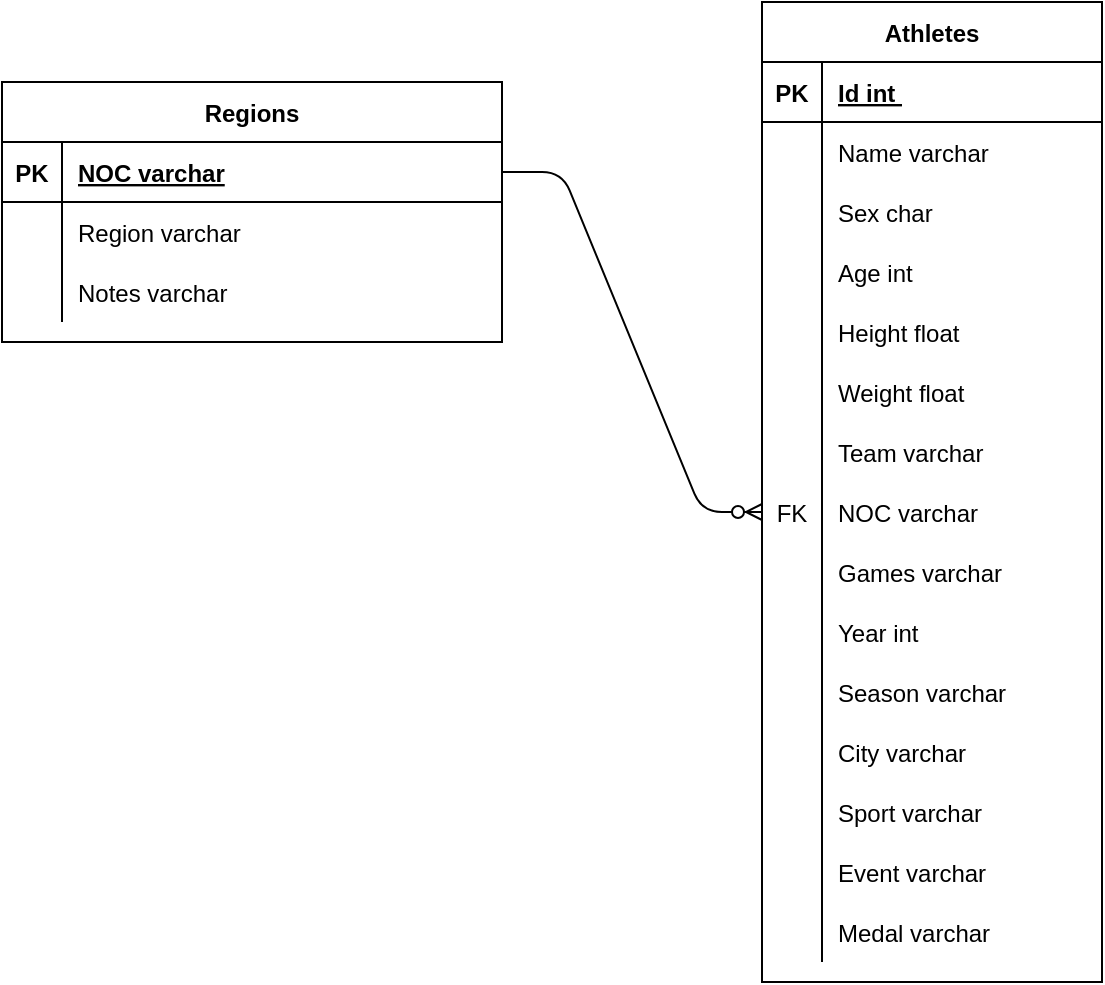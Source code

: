<mxfile version="14.6.13" type="device"><diagram id="R2lEEEUBdFMjLlhIrx00" name="Page-1"><mxGraphModel dx="852" dy="494" grid="1" gridSize="10" guides="1" tooltips="1" connect="1" arrows="1" fold="1" page="1" pageScale="1" pageWidth="850" pageHeight="1100" math="0" shadow="0" extFonts="Permanent Marker^https://fonts.googleapis.com/css?family=Permanent+Marker"><root><mxCell id="0"/><mxCell id="1" parent="0"/><mxCell id="C-vyLk0tnHw3VtMMgP7b-2" value="Regions" style="shape=table;startSize=30;container=1;collapsible=1;childLayout=tableLayout;fixedRows=1;rowLines=0;fontStyle=1;align=center;resizeLast=1;" parent="1" vertex="1"><mxGeometry x="50" y="200" width="250" height="130" as="geometry"/></mxCell><mxCell id="C-vyLk0tnHw3VtMMgP7b-3" value="" style="shape=partialRectangle;collapsible=0;dropTarget=0;pointerEvents=0;fillColor=none;points=[[0,0.5],[1,0.5]];portConstraint=eastwest;top=0;left=0;right=0;bottom=1;" parent="C-vyLk0tnHw3VtMMgP7b-2" vertex="1"><mxGeometry y="30" width="250" height="30" as="geometry"/></mxCell><mxCell id="C-vyLk0tnHw3VtMMgP7b-4" value="PK" style="shape=partialRectangle;overflow=hidden;connectable=0;fillColor=none;top=0;left=0;bottom=0;right=0;fontStyle=1;" parent="C-vyLk0tnHw3VtMMgP7b-3" vertex="1"><mxGeometry width="30" height="30" as="geometry"/></mxCell><mxCell id="C-vyLk0tnHw3VtMMgP7b-5" value="NOC varchar" style="shape=partialRectangle;overflow=hidden;connectable=0;fillColor=none;top=0;left=0;bottom=0;right=0;align=left;spacingLeft=6;fontStyle=5;" parent="C-vyLk0tnHw3VtMMgP7b-3" vertex="1"><mxGeometry x="30" width="220" height="30" as="geometry"/></mxCell><mxCell id="C-vyLk0tnHw3VtMMgP7b-6" value="" style="shape=partialRectangle;collapsible=0;dropTarget=0;pointerEvents=0;fillColor=none;points=[[0,0.5],[1,0.5]];portConstraint=eastwest;top=0;left=0;right=0;bottom=0;" parent="C-vyLk0tnHw3VtMMgP7b-2" vertex="1"><mxGeometry y="60" width="250" height="30" as="geometry"/></mxCell><mxCell id="C-vyLk0tnHw3VtMMgP7b-7" value="" style="shape=partialRectangle;overflow=hidden;connectable=0;fillColor=none;top=0;left=0;bottom=0;right=0;" parent="C-vyLk0tnHw3VtMMgP7b-6" vertex="1"><mxGeometry width="30" height="30" as="geometry"/></mxCell><mxCell id="C-vyLk0tnHw3VtMMgP7b-8" value="Region varchar" style="shape=partialRectangle;overflow=hidden;connectable=0;fillColor=none;top=0;left=0;bottom=0;right=0;align=left;spacingLeft=6;" parent="C-vyLk0tnHw3VtMMgP7b-6" vertex="1"><mxGeometry x="30" width="220" height="30" as="geometry"/></mxCell><mxCell id="C-vyLk0tnHw3VtMMgP7b-9" value="" style="shape=partialRectangle;collapsible=0;dropTarget=0;pointerEvents=0;fillColor=none;points=[[0,0.5],[1,0.5]];portConstraint=eastwest;top=0;left=0;right=0;bottom=0;" parent="C-vyLk0tnHw3VtMMgP7b-2" vertex="1"><mxGeometry y="90" width="250" height="30" as="geometry"/></mxCell><mxCell id="C-vyLk0tnHw3VtMMgP7b-10" value="" style="shape=partialRectangle;overflow=hidden;connectable=0;fillColor=none;top=0;left=0;bottom=0;right=0;" parent="C-vyLk0tnHw3VtMMgP7b-9" vertex="1"><mxGeometry width="30" height="30" as="geometry"/></mxCell><mxCell id="C-vyLk0tnHw3VtMMgP7b-11" value="Notes varchar" style="shape=partialRectangle;overflow=hidden;connectable=0;fillColor=none;top=0;left=0;bottom=0;right=0;align=left;spacingLeft=6;" parent="C-vyLk0tnHw3VtMMgP7b-9" vertex="1"><mxGeometry x="30" width="220" height="30" as="geometry"/></mxCell><mxCell id="C-vyLk0tnHw3VtMMgP7b-23" value="Athletes" style="shape=table;startSize=30;container=1;collapsible=1;childLayout=tableLayout;fixedRows=1;rowLines=0;fontStyle=1;align=center;resizeLast=1;" parent="1" vertex="1"><mxGeometry x="430" y="160" width="170" height="490" as="geometry"><mxRectangle x="120" y="120" width="100" height="30" as="alternateBounds"/></mxGeometry></mxCell><mxCell id="C-vyLk0tnHw3VtMMgP7b-24" value="" style="shape=partialRectangle;collapsible=0;dropTarget=0;pointerEvents=0;fillColor=none;points=[[0,0.5],[1,0.5]];portConstraint=eastwest;top=0;left=0;right=0;bottom=1;" parent="C-vyLk0tnHw3VtMMgP7b-23" vertex="1"><mxGeometry y="30" width="170" height="30" as="geometry"/></mxCell><mxCell id="C-vyLk0tnHw3VtMMgP7b-25" value="PK" style="shape=partialRectangle;overflow=hidden;connectable=0;fillColor=none;top=0;left=0;bottom=0;right=0;fontStyle=1;" parent="C-vyLk0tnHw3VtMMgP7b-24" vertex="1"><mxGeometry width="30" height="30" as="geometry"/></mxCell><mxCell id="C-vyLk0tnHw3VtMMgP7b-26" value="Id int " style="shape=partialRectangle;overflow=hidden;connectable=0;fillColor=none;top=0;left=0;bottom=0;right=0;align=left;spacingLeft=6;fontStyle=5;" parent="C-vyLk0tnHw3VtMMgP7b-24" vertex="1"><mxGeometry x="30" width="140" height="30" as="geometry"/></mxCell><mxCell id="C-vyLk0tnHw3VtMMgP7b-27" value="" style="shape=partialRectangle;collapsible=0;dropTarget=0;pointerEvents=0;fillColor=none;points=[[0,0.5],[1,0.5]];portConstraint=eastwest;top=0;left=0;right=0;bottom=0;" parent="C-vyLk0tnHw3VtMMgP7b-23" vertex="1"><mxGeometry y="60" width="170" height="30" as="geometry"/></mxCell><mxCell id="C-vyLk0tnHw3VtMMgP7b-28" value="" style="shape=partialRectangle;overflow=hidden;connectable=0;fillColor=none;top=0;left=0;bottom=0;right=0;" parent="C-vyLk0tnHw3VtMMgP7b-27" vertex="1"><mxGeometry width="30" height="30" as="geometry"/></mxCell><mxCell id="C-vyLk0tnHw3VtMMgP7b-29" value="Name varchar" style="shape=partialRectangle;overflow=hidden;connectable=0;fillColor=none;top=0;left=0;bottom=0;right=0;align=left;spacingLeft=6;" parent="C-vyLk0tnHw3VtMMgP7b-27" vertex="1"><mxGeometry x="30" width="140" height="30" as="geometry"/></mxCell><mxCell id="uUCuKT0hBMU0nIXsw959-19" value="" style="shape=partialRectangle;collapsible=0;dropTarget=0;pointerEvents=0;fillColor=none;top=0;left=0;bottom=0;right=0;points=[[0,0.5],[1,0.5]];portConstraint=eastwest;" vertex="1" parent="C-vyLk0tnHw3VtMMgP7b-23"><mxGeometry y="90" width="170" height="30" as="geometry"/></mxCell><mxCell id="uUCuKT0hBMU0nIXsw959-20" value="" style="shape=partialRectangle;connectable=0;fillColor=none;top=0;left=0;bottom=0;right=0;editable=1;overflow=hidden;" vertex="1" parent="uUCuKT0hBMU0nIXsw959-19"><mxGeometry width="30" height="30" as="geometry"/></mxCell><mxCell id="uUCuKT0hBMU0nIXsw959-21" value="Sex char" style="shape=partialRectangle;connectable=0;fillColor=none;top=0;left=0;bottom=0;right=0;align=left;spacingLeft=6;overflow=hidden;" vertex="1" parent="uUCuKT0hBMU0nIXsw959-19"><mxGeometry x="30" width="140" height="30" as="geometry"/></mxCell><mxCell id="uUCuKT0hBMU0nIXsw959-22" value="" style="shape=partialRectangle;collapsible=0;dropTarget=0;pointerEvents=0;fillColor=none;top=0;left=0;bottom=0;right=0;points=[[0,0.5],[1,0.5]];portConstraint=eastwest;" vertex="1" parent="C-vyLk0tnHw3VtMMgP7b-23"><mxGeometry y="120" width="170" height="30" as="geometry"/></mxCell><mxCell id="uUCuKT0hBMU0nIXsw959-23" value="" style="shape=partialRectangle;connectable=0;fillColor=none;top=0;left=0;bottom=0;right=0;editable=1;overflow=hidden;" vertex="1" parent="uUCuKT0hBMU0nIXsw959-22"><mxGeometry width="30" height="30" as="geometry"/></mxCell><mxCell id="uUCuKT0hBMU0nIXsw959-24" value="Age int" style="shape=partialRectangle;connectable=0;fillColor=none;top=0;left=0;bottom=0;right=0;align=left;spacingLeft=6;overflow=hidden;" vertex="1" parent="uUCuKT0hBMU0nIXsw959-22"><mxGeometry x="30" width="140" height="30" as="geometry"/></mxCell><mxCell id="uUCuKT0hBMU0nIXsw959-25" value="" style="shape=partialRectangle;collapsible=0;dropTarget=0;pointerEvents=0;fillColor=none;top=0;left=0;bottom=0;right=0;points=[[0,0.5],[1,0.5]];portConstraint=eastwest;" vertex="1" parent="C-vyLk0tnHw3VtMMgP7b-23"><mxGeometry y="150" width="170" height="30" as="geometry"/></mxCell><mxCell id="uUCuKT0hBMU0nIXsw959-26" value="" style="shape=partialRectangle;connectable=0;fillColor=none;top=0;left=0;bottom=0;right=0;editable=1;overflow=hidden;" vertex="1" parent="uUCuKT0hBMU0nIXsw959-25"><mxGeometry width="30" height="30" as="geometry"/></mxCell><mxCell id="uUCuKT0hBMU0nIXsw959-27" value="Height float" style="shape=partialRectangle;connectable=0;fillColor=none;top=0;left=0;bottom=0;right=0;align=left;spacingLeft=6;overflow=hidden;" vertex="1" parent="uUCuKT0hBMU0nIXsw959-25"><mxGeometry x="30" width="140" height="30" as="geometry"/></mxCell><mxCell id="uUCuKT0hBMU0nIXsw959-28" value="" style="shape=partialRectangle;collapsible=0;dropTarget=0;pointerEvents=0;fillColor=none;top=0;left=0;bottom=0;right=0;points=[[0,0.5],[1,0.5]];portConstraint=eastwest;" vertex="1" parent="C-vyLk0tnHw3VtMMgP7b-23"><mxGeometry y="180" width="170" height="30" as="geometry"/></mxCell><mxCell id="uUCuKT0hBMU0nIXsw959-29" value="" style="shape=partialRectangle;connectable=0;fillColor=none;top=0;left=0;bottom=0;right=0;editable=1;overflow=hidden;" vertex="1" parent="uUCuKT0hBMU0nIXsw959-28"><mxGeometry width="30" height="30" as="geometry"/></mxCell><mxCell id="uUCuKT0hBMU0nIXsw959-30" value="Weight float" style="shape=partialRectangle;connectable=0;fillColor=none;top=0;left=0;bottom=0;right=0;align=left;spacingLeft=6;overflow=hidden;" vertex="1" parent="uUCuKT0hBMU0nIXsw959-28"><mxGeometry x="30" width="140" height="30" as="geometry"/></mxCell><mxCell id="uUCuKT0hBMU0nIXsw959-31" value="" style="shape=partialRectangle;collapsible=0;dropTarget=0;pointerEvents=0;fillColor=none;top=0;left=0;bottom=0;right=0;points=[[0,0.5],[1,0.5]];portConstraint=eastwest;" vertex="1" parent="C-vyLk0tnHw3VtMMgP7b-23"><mxGeometry y="210" width="170" height="30" as="geometry"/></mxCell><mxCell id="uUCuKT0hBMU0nIXsw959-32" value="" style="shape=partialRectangle;connectable=0;fillColor=none;top=0;left=0;bottom=0;right=0;editable=1;overflow=hidden;" vertex="1" parent="uUCuKT0hBMU0nIXsw959-31"><mxGeometry width="30" height="30" as="geometry"/></mxCell><mxCell id="uUCuKT0hBMU0nIXsw959-33" value="Team varchar" style="shape=partialRectangle;connectable=0;fillColor=none;top=0;left=0;bottom=0;right=0;align=left;spacingLeft=6;overflow=hidden;" vertex="1" parent="uUCuKT0hBMU0nIXsw959-31"><mxGeometry x="30" width="140" height="30" as="geometry"/></mxCell><mxCell id="uUCuKT0hBMU0nIXsw959-65" value="" style="shape=partialRectangle;collapsible=0;dropTarget=0;pointerEvents=0;fillColor=none;top=0;left=0;bottom=0;right=0;points=[[0,0.5],[1,0.5]];portConstraint=eastwest;" vertex="1" parent="C-vyLk0tnHw3VtMMgP7b-23"><mxGeometry y="240" width="170" height="30" as="geometry"/></mxCell><mxCell id="uUCuKT0hBMU0nIXsw959-66" value="FK" style="shape=partialRectangle;connectable=0;fillColor=none;top=0;left=0;bottom=0;right=0;fontStyle=0;overflow=hidden;" vertex="1" parent="uUCuKT0hBMU0nIXsw959-65"><mxGeometry width="30" height="30" as="geometry"/></mxCell><mxCell id="uUCuKT0hBMU0nIXsw959-67" value="NOC varchar" style="shape=partialRectangle;connectable=0;fillColor=none;top=0;left=0;bottom=0;right=0;align=left;spacingLeft=6;fontStyle=0;overflow=hidden;" vertex="1" parent="uUCuKT0hBMU0nIXsw959-65"><mxGeometry x="30" width="140" height="30" as="geometry"/></mxCell><mxCell id="uUCuKT0hBMU0nIXsw959-41" value="" style="shape=partialRectangle;collapsible=0;dropTarget=0;pointerEvents=0;fillColor=none;top=0;left=0;bottom=0;right=0;points=[[0,0.5],[1,0.5]];portConstraint=eastwest;" vertex="1" parent="C-vyLk0tnHw3VtMMgP7b-23"><mxGeometry y="270" width="170" height="30" as="geometry"/></mxCell><mxCell id="uUCuKT0hBMU0nIXsw959-42" value="" style="shape=partialRectangle;connectable=0;fillColor=none;top=0;left=0;bottom=0;right=0;editable=1;overflow=hidden;" vertex="1" parent="uUCuKT0hBMU0nIXsw959-41"><mxGeometry width="30" height="30" as="geometry"/></mxCell><mxCell id="uUCuKT0hBMU0nIXsw959-43" value="Games varchar" style="shape=partialRectangle;connectable=0;fillColor=none;top=0;left=0;bottom=0;right=0;align=left;spacingLeft=6;overflow=hidden;" vertex="1" parent="uUCuKT0hBMU0nIXsw959-41"><mxGeometry x="30" width="140" height="30" as="geometry"/></mxCell><mxCell id="uUCuKT0hBMU0nIXsw959-50" value="" style="shape=partialRectangle;collapsible=0;dropTarget=0;pointerEvents=0;fillColor=none;top=0;left=0;bottom=0;right=0;points=[[0,0.5],[1,0.5]];portConstraint=eastwest;" vertex="1" parent="C-vyLk0tnHw3VtMMgP7b-23"><mxGeometry y="300" width="170" height="30" as="geometry"/></mxCell><mxCell id="uUCuKT0hBMU0nIXsw959-51" value="" style="shape=partialRectangle;connectable=0;fillColor=none;top=0;left=0;bottom=0;right=0;editable=1;overflow=hidden;" vertex="1" parent="uUCuKT0hBMU0nIXsw959-50"><mxGeometry width="30" height="30" as="geometry"/></mxCell><mxCell id="uUCuKT0hBMU0nIXsw959-52" value="Year int" style="shape=partialRectangle;connectable=0;fillColor=none;top=0;left=0;bottom=0;right=0;align=left;spacingLeft=6;overflow=hidden;" vertex="1" parent="uUCuKT0hBMU0nIXsw959-50"><mxGeometry x="30" width="140" height="30" as="geometry"/></mxCell><mxCell id="uUCuKT0hBMU0nIXsw959-53" value="" style="shape=partialRectangle;collapsible=0;dropTarget=0;pointerEvents=0;fillColor=none;top=0;left=0;bottom=0;right=0;points=[[0,0.5],[1,0.5]];portConstraint=eastwest;" vertex="1" parent="C-vyLk0tnHw3VtMMgP7b-23"><mxGeometry y="330" width="170" height="30" as="geometry"/></mxCell><mxCell id="uUCuKT0hBMU0nIXsw959-54" value="" style="shape=partialRectangle;connectable=0;fillColor=none;top=0;left=0;bottom=0;right=0;editable=1;overflow=hidden;" vertex="1" parent="uUCuKT0hBMU0nIXsw959-53"><mxGeometry width="30" height="30" as="geometry"/></mxCell><mxCell id="uUCuKT0hBMU0nIXsw959-55" value="Season varchar" style="shape=partialRectangle;connectable=0;fillColor=none;top=0;left=0;bottom=0;right=0;align=left;spacingLeft=6;overflow=hidden;" vertex="1" parent="uUCuKT0hBMU0nIXsw959-53"><mxGeometry x="30" width="140" height="30" as="geometry"/></mxCell><mxCell id="uUCuKT0hBMU0nIXsw959-56" value="" style="shape=partialRectangle;collapsible=0;dropTarget=0;pointerEvents=0;fillColor=none;top=0;left=0;bottom=0;right=0;points=[[0,0.5],[1,0.5]];portConstraint=eastwest;" vertex="1" parent="C-vyLk0tnHw3VtMMgP7b-23"><mxGeometry y="360" width="170" height="30" as="geometry"/></mxCell><mxCell id="uUCuKT0hBMU0nIXsw959-57" value="" style="shape=partialRectangle;connectable=0;fillColor=none;top=0;left=0;bottom=0;right=0;editable=1;overflow=hidden;" vertex="1" parent="uUCuKT0hBMU0nIXsw959-56"><mxGeometry width="30" height="30" as="geometry"/></mxCell><mxCell id="uUCuKT0hBMU0nIXsw959-58" value="City varchar" style="shape=partialRectangle;connectable=0;fillColor=none;top=0;left=0;bottom=0;right=0;align=left;spacingLeft=6;overflow=hidden;" vertex="1" parent="uUCuKT0hBMU0nIXsw959-56"><mxGeometry x="30" width="140" height="30" as="geometry"/></mxCell><mxCell id="uUCuKT0hBMU0nIXsw959-62" value="" style="shape=partialRectangle;collapsible=0;dropTarget=0;pointerEvents=0;fillColor=none;top=0;left=0;bottom=0;right=0;points=[[0,0.5],[1,0.5]];portConstraint=eastwest;" vertex="1" parent="C-vyLk0tnHw3VtMMgP7b-23"><mxGeometry y="390" width="170" height="30" as="geometry"/></mxCell><mxCell id="uUCuKT0hBMU0nIXsw959-63" value="" style="shape=partialRectangle;connectable=0;fillColor=none;top=0;left=0;bottom=0;right=0;editable=1;overflow=hidden;" vertex="1" parent="uUCuKT0hBMU0nIXsw959-62"><mxGeometry width="30" height="30" as="geometry"/></mxCell><mxCell id="uUCuKT0hBMU0nIXsw959-64" value="Sport varchar" style="shape=partialRectangle;connectable=0;fillColor=none;top=0;left=0;bottom=0;right=0;align=left;spacingLeft=6;overflow=hidden;" vertex="1" parent="uUCuKT0hBMU0nIXsw959-62"><mxGeometry x="30" width="140" height="30" as="geometry"/></mxCell><mxCell id="uUCuKT0hBMU0nIXsw959-59" value="" style="shape=partialRectangle;collapsible=0;dropTarget=0;pointerEvents=0;fillColor=none;top=0;left=0;bottom=0;right=0;points=[[0,0.5],[1,0.5]];portConstraint=eastwest;" vertex="1" parent="C-vyLk0tnHw3VtMMgP7b-23"><mxGeometry y="420" width="170" height="30" as="geometry"/></mxCell><mxCell id="uUCuKT0hBMU0nIXsw959-60" value="" style="shape=partialRectangle;connectable=0;fillColor=none;top=0;left=0;bottom=0;right=0;editable=1;overflow=hidden;" vertex="1" parent="uUCuKT0hBMU0nIXsw959-59"><mxGeometry width="30" height="30" as="geometry"/></mxCell><mxCell id="uUCuKT0hBMU0nIXsw959-61" value="Event varchar" style="shape=partialRectangle;connectable=0;fillColor=none;top=0;left=0;bottom=0;right=0;align=left;spacingLeft=6;overflow=hidden;" vertex="1" parent="uUCuKT0hBMU0nIXsw959-59"><mxGeometry x="30" width="140" height="30" as="geometry"/></mxCell><mxCell id="uUCuKT0hBMU0nIXsw959-47" value="" style="shape=partialRectangle;collapsible=0;dropTarget=0;pointerEvents=0;fillColor=none;top=0;left=0;bottom=0;right=0;points=[[0,0.5],[1,0.5]];portConstraint=eastwest;" vertex="1" parent="C-vyLk0tnHw3VtMMgP7b-23"><mxGeometry y="450" width="170" height="30" as="geometry"/></mxCell><mxCell id="uUCuKT0hBMU0nIXsw959-48" value="" style="shape=partialRectangle;connectable=0;fillColor=none;top=0;left=0;bottom=0;right=0;editable=1;overflow=hidden;" vertex="1" parent="uUCuKT0hBMU0nIXsw959-47"><mxGeometry width="30" height="30" as="geometry"/></mxCell><mxCell id="uUCuKT0hBMU0nIXsw959-49" value="Medal varchar" style="shape=partialRectangle;connectable=0;fillColor=none;top=0;left=0;bottom=0;right=0;align=left;spacingLeft=6;overflow=hidden;" vertex="1" parent="uUCuKT0hBMU0nIXsw959-47"><mxGeometry x="30" width="140" height="30" as="geometry"/></mxCell><mxCell id="uUCuKT0hBMU0nIXsw959-69" value="" style="edgeStyle=entityRelationEdgeStyle;fontSize=12;html=1;endArrow=ERzeroToMany;endFill=1;exitX=1;exitY=0.5;exitDx=0;exitDy=0;entryX=0;entryY=0.5;entryDx=0;entryDy=0;" edge="1" parent="1" source="C-vyLk0tnHw3VtMMgP7b-3" target="uUCuKT0hBMU0nIXsw959-65"><mxGeometry width="100" height="100" relative="1" as="geometry"><mxPoint x="360" y="450" as="sourcePoint"/><mxPoint x="460" y="350" as="targetPoint"/></mxGeometry></mxCell></root></mxGraphModel></diagram></mxfile>